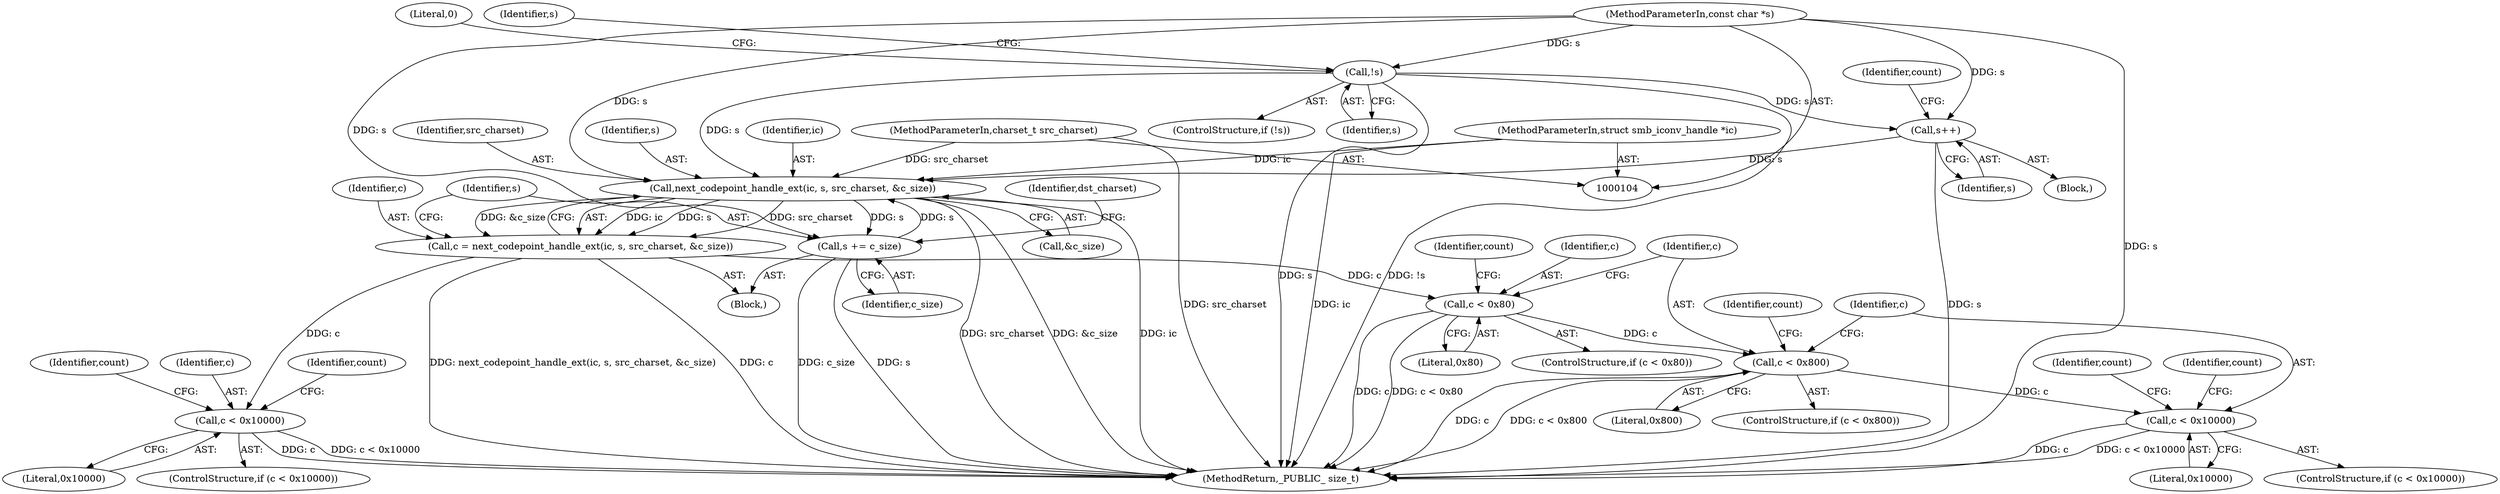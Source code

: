 digraph "1_samba_ba5dbda6d0174a59d221c45cca52ecd232820d48_0@del" {
"1000169" [label="(Call,next_codepoint_handle_ext(ic, s, src_charset, &c_size))"];
"1000105" [label="(MethodParameterIn,struct smb_iconv_handle *ic)"];
"1000150" [label="(Call,s++)"];
"1000133" [label="(Call,!s)"];
"1000106" [label="(MethodParameterIn,const char *s)"];
"1000175" [label="(Call,s += c_size)"];
"1000169" [label="(Call,next_codepoint_handle_ext(ic, s, src_charset, &c_size))"];
"1000107" [label="(MethodParameterIn,charset_t src_charset)"];
"1000167" [label="(Call,c = next_codepoint_handle_ext(ic, s, src_charset, &c_size))"];
"1000184" [label="(Call,c < 0x10000)"];
"1000199" [label="(Call,c < 0x80)"];
"1000208" [label="(Call,c < 0x800)"];
"1000217" [label="(Call,c < 0x10000)"];
"1000208" [label="(Call,c < 0x800)"];
"1000149" [label="(Block,)"];
"1000173" [label="(Call,&c_size)"];
"1000204" [label="(Identifier,count)"];
"1000201" [label="(Literal,0x80)"];
"1000169" [label="(Call,next_codepoint_handle_ext(ic, s, src_charset, &c_size))"];
"1000176" [label="(Identifier,s)"];
"1000213" [label="(Identifier,count)"];
"1000219" [label="(Literal,0x10000)"];
"1000218" [label="(Identifier,c)"];
"1000170" [label="(Identifier,ic)"];
"1000168" [label="(Identifier,c)"];
"1000107" [label="(MethodParameterIn,charset_t src_charset)"];
"1000132" [label="(ControlStructure,if (!s))"];
"1000106" [label="(MethodParameterIn,const char *s)"];
"1000172" [label="(Identifier,src_charset)"];
"1000227" [label="(Identifier,count)"];
"1000153" [label="(Identifier,count)"];
"1000150" [label="(Call,s++)"];
"1000189" [label="(Identifier,count)"];
"1000175" [label="(Call,s += c_size)"];
"1000199" [label="(Call,c < 0x80)"];
"1000171" [label="(Identifier,s)"];
"1000164" [label="(Block,)"];
"1000151" [label="(Identifier,s)"];
"1000134" [label="(Identifier,s)"];
"1000184" [label="(Call,c < 0x10000)"];
"1000200" [label="(Identifier,c)"];
"1000209" [label="(Identifier,c)"];
"1000167" [label="(Call,c = next_codepoint_handle_ext(ic, s, src_charset, &c_size))"];
"1000137" [label="(Literal,0)"];
"1000186" [label="(Literal,0x10000)"];
"1000141" [label="(Identifier,s)"];
"1000217" [label="(Call,c < 0x10000)"];
"1000236" [label="(MethodReturn,_PUBLIC_ size_t)"];
"1000198" [label="(ControlStructure,if (c < 0x80))"];
"1000194" [label="(Identifier,count)"];
"1000133" [label="(Call,!s)"];
"1000105" [label="(MethodParameterIn,struct smb_iconv_handle *ic)"];
"1000210" [label="(Literal,0x800)"];
"1000222" [label="(Identifier,count)"];
"1000177" [label="(Identifier,c_size)"];
"1000179" [label="(Identifier,dst_charset)"];
"1000185" [label="(Identifier,c)"];
"1000183" [label="(ControlStructure,if (c < 0x10000))"];
"1000216" [label="(ControlStructure,if (c < 0x10000))"];
"1000207" [label="(ControlStructure,if (c < 0x800))"];
"1000169" -> "1000167"  [label="AST: "];
"1000169" -> "1000173"  [label="CFG: "];
"1000170" -> "1000169"  [label="AST: "];
"1000171" -> "1000169"  [label="AST: "];
"1000172" -> "1000169"  [label="AST: "];
"1000173" -> "1000169"  [label="AST: "];
"1000167" -> "1000169"  [label="CFG: "];
"1000169" -> "1000236"  [label="DDG: src_charset"];
"1000169" -> "1000236"  [label="DDG: &c_size"];
"1000169" -> "1000236"  [label="DDG: ic"];
"1000169" -> "1000167"  [label="DDG: ic"];
"1000169" -> "1000167"  [label="DDG: s"];
"1000169" -> "1000167"  [label="DDG: src_charset"];
"1000169" -> "1000167"  [label="DDG: &c_size"];
"1000105" -> "1000169"  [label="DDG: ic"];
"1000150" -> "1000169"  [label="DDG: s"];
"1000133" -> "1000169"  [label="DDG: s"];
"1000175" -> "1000169"  [label="DDG: s"];
"1000106" -> "1000169"  [label="DDG: s"];
"1000107" -> "1000169"  [label="DDG: src_charset"];
"1000169" -> "1000175"  [label="DDG: s"];
"1000105" -> "1000104"  [label="AST: "];
"1000105" -> "1000236"  [label="DDG: ic"];
"1000150" -> "1000149"  [label="AST: "];
"1000150" -> "1000151"  [label="CFG: "];
"1000151" -> "1000150"  [label="AST: "];
"1000153" -> "1000150"  [label="CFG: "];
"1000150" -> "1000236"  [label="DDG: s"];
"1000133" -> "1000150"  [label="DDG: s"];
"1000106" -> "1000150"  [label="DDG: s"];
"1000133" -> "1000132"  [label="AST: "];
"1000133" -> "1000134"  [label="CFG: "];
"1000134" -> "1000133"  [label="AST: "];
"1000137" -> "1000133"  [label="CFG: "];
"1000141" -> "1000133"  [label="CFG: "];
"1000133" -> "1000236"  [label="DDG: s"];
"1000133" -> "1000236"  [label="DDG: !s"];
"1000106" -> "1000133"  [label="DDG: s"];
"1000106" -> "1000104"  [label="AST: "];
"1000106" -> "1000236"  [label="DDG: s"];
"1000106" -> "1000175"  [label="DDG: s"];
"1000175" -> "1000164"  [label="AST: "];
"1000175" -> "1000177"  [label="CFG: "];
"1000176" -> "1000175"  [label="AST: "];
"1000177" -> "1000175"  [label="AST: "];
"1000179" -> "1000175"  [label="CFG: "];
"1000175" -> "1000236"  [label="DDG: s"];
"1000175" -> "1000236"  [label="DDG: c_size"];
"1000107" -> "1000104"  [label="AST: "];
"1000107" -> "1000236"  [label="DDG: src_charset"];
"1000167" -> "1000164"  [label="AST: "];
"1000168" -> "1000167"  [label="AST: "];
"1000176" -> "1000167"  [label="CFG: "];
"1000167" -> "1000236"  [label="DDG: c"];
"1000167" -> "1000236"  [label="DDG: next_codepoint_handle_ext(ic, s, src_charset, &c_size)"];
"1000167" -> "1000184"  [label="DDG: c"];
"1000167" -> "1000199"  [label="DDG: c"];
"1000184" -> "1000183"  [label="AST: "];
"1000184" -> "1000186"  [label="CFG: "];
"1000185" -> "1000184"  [label="AST: "];
"1000186" -> "1000184"  [label="AST: "];
"1000189" -> "1000184"  [label="CFG: "];
"1000194" -> "1000184"  [label="CFG: "];
"1000184" -> "1000236"  [label="DDG: c"];
"1000184" -> "1000236"  [label="DDG: c < 0x10000"];
"1000199" -> "1000198"  [label="AST: "];
"1000199" -> "1000201"  [label="CFG: "];
"1000200" -> "1000199"  [label="AST: "];
"1000201" -> "1000199"  [label="AST: "];
"1000204" -> "1000199"  [label="CFG: "];
"1000209" -> "1000199"  [label="CFG: "];
"1000199" -> "1000236"  [label="DDG: c"];
"1000199" -> "1000236"  [label="DDG: c < 0x80"];
"1000199" -> "1000208"  [label="DDG: c"];
"1000208" -> "1000207"  [label="AST: "];
"1000208" -> "1000210"  [label="CFG: "];
"1000209" -> "1000208"  [label="AST: "];
"1000210" -> "1000208"  [label="AST: "];
"1000213" -> "1000208"  [label="CFG: "];
"1000218" -> "1000208"  [label="CFG: "];
"1000208" -> "1000236"  [label="DDG: c"];
"1000208" -> "1000236"  [label="DDG: c < 0x800"];
"1000208" -> "1000217"  [label="DDG: c"];
"1000217" -> "1000216"  [label="AST: "];
"1000217" -> "1000219"  [label="CFG: "];
"1000218" -> "1000217"  [label="AST: "];
"1000219" -> "1000217"  [label="AST: "];
"1000222" -> "1000217"  [label="CFG: "];
"1000227" -> "1000217"  [label="CFG: "];
"1000217" -> "1000236"  [label="DDG: c < 0x10000"];
"1000217" -> "1000236"  [label="DDG: c"];
}
